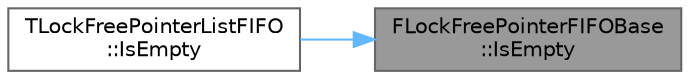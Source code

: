 digraph "FLockFreePointerFIFOBase::IsEmpty"
{
 // INTERACTIVE_SVG=YES
 // LATEX_PDF_SIZE
  bgcolor="transparent";
  edge [fontname=Helvetica,fontsize=10,labelfontname=Helvetica,labelfontsize=10];
  node [fontname=Helvetica,fontsize=10,shape=box,height=0.2,width=0.4];
  rankdir="RL";
  Node1 [id="Node000001",label="FLockFreePointerFIFOBase\l::IsEmpty",height=0.2,width=0.4,color="gray40", fillcolor="grey60", style="filled", fontcolor="black",tooltip=" "];
  Node1 -> Node2 [id="edge1_Node000001_Node000002",dir="back",color="steelblue1",style="solid",tooltip=" "];
  Node2 [id="Node000002",label="TLockFreePointerListFIFO\l::IsEmpty",height=0.2,width=0.4,color="grey40", fillcolor="white", style="filled",URL="$d8/d09/classTLockFreePointerListFIFO.html#a98943e8f763becae9f7394905e18b7e7",tooltip="Check if the list is empty."];
}
